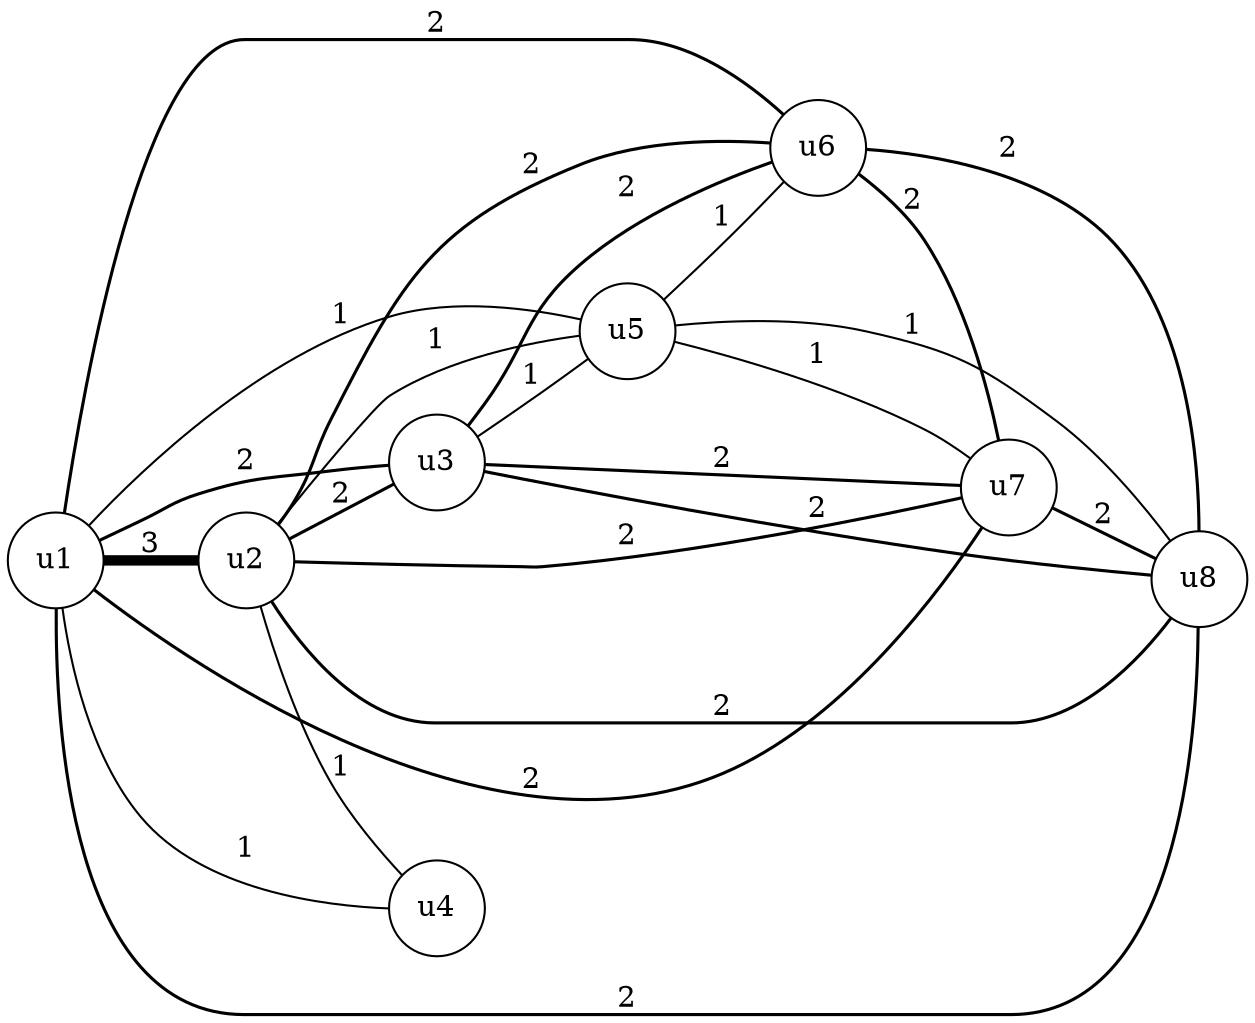 graph "" {
	graph [rankdir=LR];
	node [shape=circle];
	u1 -- u2	[label=3, penwidth=5.0];
	u1 -- u3	[label=2, penwidth=1.5];
	u1 -- u5	[label=1, penwidth=1.0];
	u1 -- u8	[label=2, penwidth=1.5];
	u1 -- u4	[label=1, penwidth=1.0];
	u1 -- u6	[label=2, penwidth=1.5];
	u1 -- u7	[label=2, penwidth=1.5];
	u2 -- u3	[label=2, penwidth=1.5];
	u2 -- u4	[label=1, penwidth=1.0];
	u2 -- u5	[label=1, penwidth=1.0];
	u2 -- u6	[label=2, penwidth=1.5];
	u2 -- u7	[label=2, penwidth=1.5];
	u2 -- u8	[label=2, penwidth=1.5];
	u3 -- u5	[label=1, penwidth=1.0];
	u3 -- u6	[label=2, penwidth=1.5];
	u3 -- u7	[label=2, penwidth=1.5];
	u3 -- u8	[label=2, penwidth=1.5];
	u5 -- u6	[label=1, penwidth=1.0];
	u5 -- u7	[label=1, penwidth=1.0];
	u5 -- u8	[label=1, penwidth=1.0];
	u6 -- u7	[label=2, penwidth=1.5];
	u6 -- u8	[label=2, penwidth=1.5];
	u7 -- u8	[label=2, penwidth=1.5];
}

// dot -Tpng fig13.gv -o graph.png
// xdot fig13.gv

